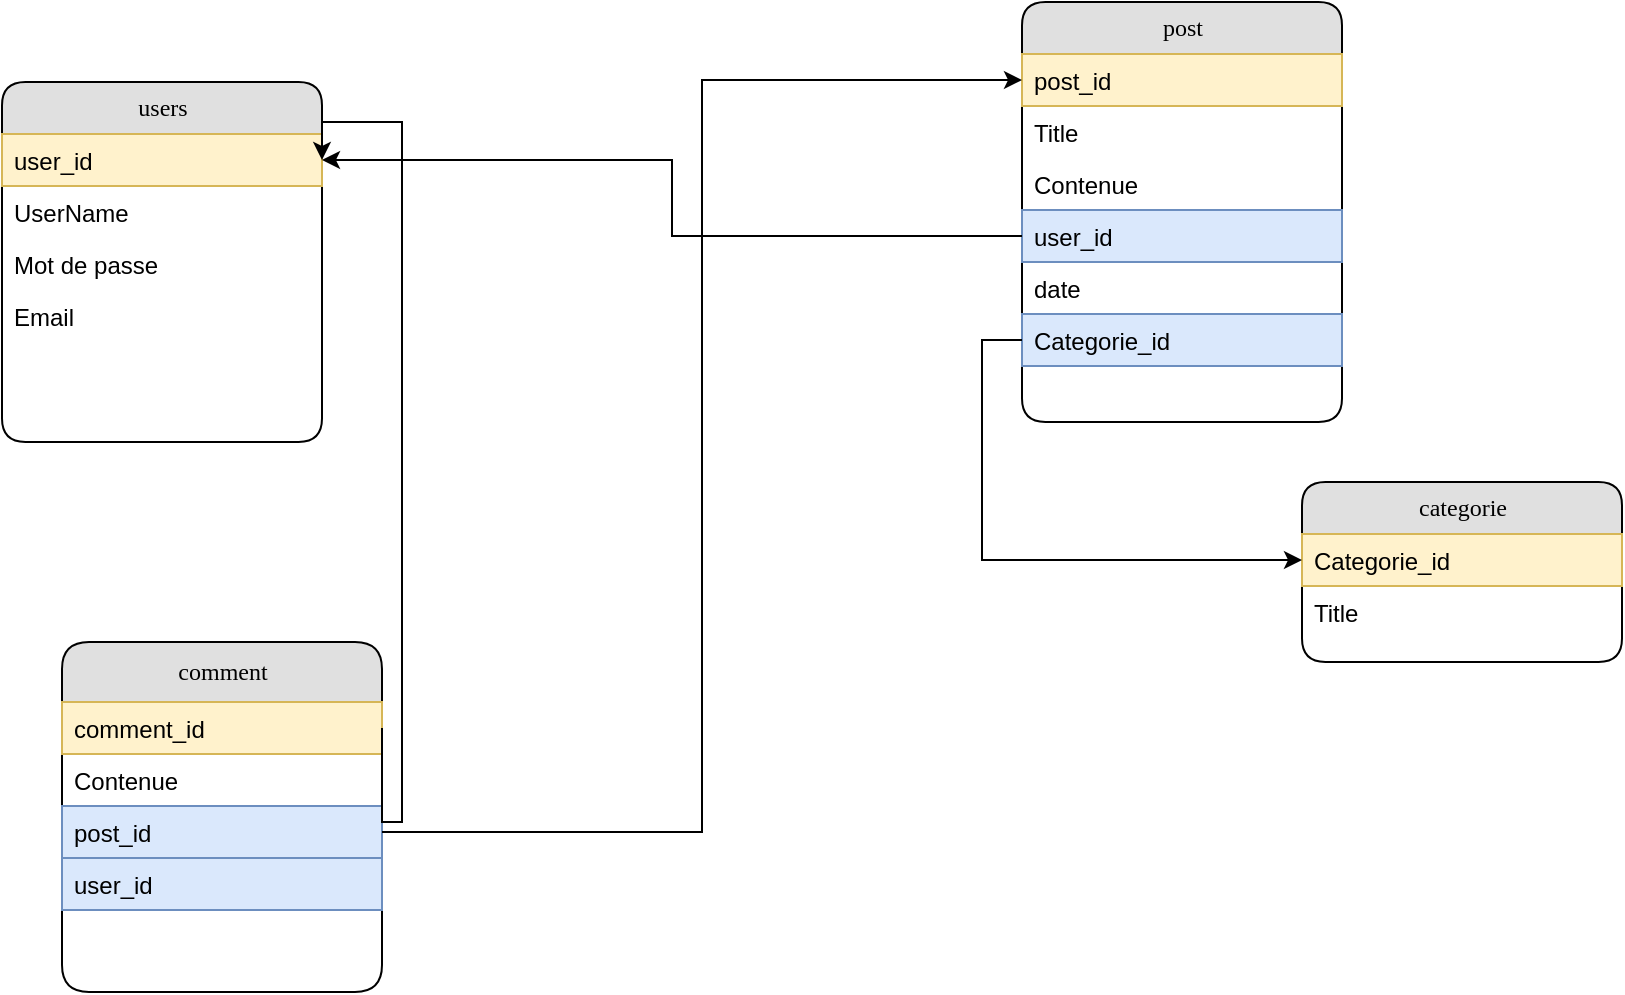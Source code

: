 <mxfile version="20.8.23" type="github">
  <diagram name="Page-1" id="b520641d-4fe3-3701-9064-5fc419738815">
    <mxGraphModel dx="1387" dy="788" grid="1" gridSize="10" guides="1" tooltips="1" connect="1" arrows="1" fold="1" page="1" pageScale="1" pageWidth="1100" pageHeight="850" background="none" math="0" shadow="0">
      <root>
        <mxCell id="0" />
        <mxCell id="1" parent="0" />
        <mxCell id="21ea969265ad0168-10" value="post" style="swimlane;html=1;fontStyle=0;childLayout=stackLayout;horizontal=1;startSize=26;fillColor=#e0e0e0;horizontalStack=0;resizeParent=1;resizeLast=0;collapsible=1;marginBottom=0;swimlaneFillColor=#ffffff;align=center;rounded=1;shadow=0;comic=0;labelBackgroundColor=none;strokeWidth=1;fontFamily=Verdana;fontSize=12" parent="1" vertex="1">
          <mxGeometry x="620" y="100" width="160" height="210" as="geometry" />
        </mxCell>
        <mxCell id="21ea969265ad0168-11" value="post_id" style="text;html=1;strokeColor=#d6b656;fillColor=#fff2cc;spacingLeft=4;spacingRight=4;whiteSpace=wrap;overflow=hidden;rotatable=0;points=[[0,0.5],[1,0.5]];portConstraint=eastwest;" parent="21ea969265ad0168-10" vertex="1">
          <mxGeometry y="26" width="160" height="26" as="geometry" />
        </mxCell>
        <mxCell id="-kY44ktSsv2-iVsVmnir-1" value="Title" style="text;html=1;strokeColor=none;fillColor=none;spacingLeft=4;spacingRight=4;whiteSpace=wrap;overflow=hidden;rotatable=0;points=[[0,0.5],[1,0.5]];portConstraint=eastwest;" vertex="1" parent="21ea969265ad0168-10">
          <mxGeometry y="52" width="160" height="26" as="geometry" />
        </mxCell>
        <mxCell id="21ea969265ad0168-12" value="Contenue" style="text;html=1;strokeColor=none;fillColor=none;spacingLeft=4;spacingRight=4;whiteSpace=wrap;overflow=hidden;rotatable=0;points=[[0,0.5],[1,0.5]];portConstraint=eastwest;" parent="21ea969265ad0168-10" vertex="1">
          <mxGeometry y="78" width="160" height="26" as="geometry" />
        </mxCell>
        <mxCell id="-kY44ktSsv2-iVsVmnir-3" value="user_id" style="text;html=1;strokeColor=#6c8ebf;fillColor=#dae8fc;spacingLeft=4;spacingRight=4;whiteSpace=wrap;overflow=hidden;rotatable=0;points=[[0,0.5],[1,0.5]];portConstraint=eastwest;" vertex="1" parent="21ea969265ad0168-10">
          <mxGeometry y="104" width="160" height="26" as="geometry" />
        </mxCell>
        <mxCell id="-kY44ktSsv2-iVsVmnir-22" value="date" style="text;html=1;strokeColor=none;fillColor=none;spacingLeft=4;spacingRight=4;whiteSpace=wrap;overflow=hidden;rotatable=0;points=[[0,0.5],[1,0.5]];portConstraint=eastwest;" vertex="1" parent="21ea969265ad0168-10">
          <mxGeometry y="130" width="160" height="26" as="geometry" />
        </mxCell>
        <mxCell id="-kY44ktSsv2-iVsVmnir-31" value="Categorie_id" style="text;html=1;strokeColor=#6c8ebf;fillColor=#dae8fc;spacingLeft=4;spacingRight=4;whiteSpace=wrap;overflow=hidden;rotatable=0;points=[[0,0.5],[1,0.5]];portConstraint=eastwest;" vertex="1" parent="21ea969265ad0168-10">
          <mxGeometry y="156" width="160" height="26" as="geometry" />
        </mxCell>
        <mxCell id="21ea969265ad0168-18" value="users" style="swimlane;html=1;fontStyle=0;childLayout=stackLayout;horizontal=1;startSize=26;fillColor=#e0e0e0;horizontalStack=0;resizeParent=1;resizeLast=0;collapsible=1;marginBottom=0;swimlaneFillColor=#ffffff;align=center;rounded=1;shadow=0;comic=0;labelBackgroundColor=none;strokeWidth=1;fontFamily=Verdana;fontSize=12" parent="1" vertex="1">
          <mxGeometry x="110" y="140" width="160" height="180" as="geometry" />
        </mxCell>
        <mxCell id="21ea969265ad0168-19" value="user_id" style="text;html=1;strokeColor=#d6b656;fillColor=#fff2cc;spacingLeft=4;spacingRight=4;whiteSpace=wrap;overflow=hidden;rotatable=0;points=[[0,0.5],[1,0.5]];portConstraint=eastwest;" parent="21ea969265ad0168-18" vertex="1">
          <mxGeometry y="26" width="160" height="26" as="geometry" />
        </mxCell>
        <mxCell id="21ea969265ad0168-20" value="UserName" style="text;html=1;strokeColor=none;fillColor=none;spacingLeft=4;spacingRight=4;whiteSpace=wrap;overflow=hidden;rotatable=0;points=[[0,0.5],[1,0.5]];portConstraint=eastwest;" parent="21ea969265ad0168-18" vertex="1">
          <mxGeometry y="52" width="160" height="26" as="geometry" />
        </mxCell>
        <mxCell id="-kY44ktSsv2-iVsVmnir-11" value="Mot de passe" style="text;html=1;strokeColor=none;fillColor=none;spacingLeft=4;spacingRight=4;whiteSpace=wrap;overflow=hidden;rotatable=0;points=[[0,0.5],[1,0.5]];portConstraint=eastwest;" vertex="1" parent="21ea969265ad0168-18">
          <mxGeometry y="78" width="160" height="26" as="geometry" />
        </mxCell>
        <mxCell id="-kY44ktSsv2-iVsVmnir-10" value="Email" style="text;html=1;strokeColor=none;fillColor=none;spacingLeft=4;spacingRight=4;whiteSpace=wrap;overflow=hidden;rotatable=0;points=[[0,0.5],[1,0.5]];portConstraint=eastwest;" vertex="1" parent="21ea969265ad0168-18">
          <mxGeometry y="104" width="160" height="26" as="geometry" />
        </mxCell>
        <mxCell id="-kY44ktSsv2-iVsVmnir-5" style="edgeStyle=orthogonalEdgeStyle;rounded=0;orthogonalLoop=1;jettySize=auto;html=1;exitX=0;exitY=0.5;exitDx=0;exitDy=0;entryX=1;entryY=0.5;entryDx=0;entryDy=0;" edge="1" parent="1" source="-kY44ktSsv2-iVsVmnir-3" target="21ea969265ad0168-19">
          <mxGeometry relative="1" as="geometry" />
        </mxCell>
        <mxCell id="-kY44ktSsv2-iVsVmnir-13" value="comment" style="swimlane;html=1;fontStyle=0;childLayout=stackLayout;horizontal=1;startSize=30;fillColor=#e0e0e0;horizontalStack=0;resizeParent=1;resizeLast=0;collapsible=1;marginBottom=0;swimlaneFillColor=#ffffff;align=center;rounded=1;shadow=0;comic=0;labelBackgroundColor=none;strokeWidth=1;fontFamily=Verdana;fontSize=12" vertex="1" parent="1">
          <mxGeometry x="140" y="420" width="160" height="175" as="geometry" />
        </mxCell>
        <mxCell id="-kY44ktSsv2-iVsVmnir-14" value="comment_id" style="text;html=1;strokeColor=#d6b656;fillColor=#fff2cc;spacingLeft=4;spacingRight=4;whiteSpace=wrap;overflow=hidden;rotatable=0;points=[[0,0.5],[1,0.5]];portConstraint=eastwest;" vertex="1" parent="-kY44ktSsv2-iVsVmnir-13">
          <mxGeometry y="30" width="160" height="26" as="geometry" />
        </mxCell>
        <mxCell id="-kY44ktSsv2-iVsVmnir-16" value="Contenue" style="text;html=1;strokeColor=none;fillColor=none;spacingLeft=4;spacingRight=4;whiteSpace=wrap;overflow=hidden;rotatable=0;points=[[0,0.5],[1,0.5]];portConstraint=eastwest;" vertex="1" parent="-kY44ktSsv2-iVsVmnir-13">
          <mxGeometry y="56" width="160" height="26" as="geometry" />
        </mxCell>
        <mxCell id="-kY44ktSsv2-iVsVmnir-19" value="post_id" style="text;html=1;strokeColor=#6c8ebf;fillColor=#dae8fc;spacingLeft=4;spacingRight=4;whiteSpace=wrap;overflow=hidden;rotatable=0;points=[[0,0.5],[1,0.5]];portConstraint=eastwest;" vertex="1" parent="-kY44ktSsv2-iVsVmnir-13">
          <mxGeometry y="82" width="160" height="26" as="geometry" />
        </mxCell>
        <mxCell id="-kY44ktSsv2-iVsVmnir-17" value="user_id" style="text;html=1;strokeColor=#6c8ebf;fillColor=#dae8fc;spacingLeft=4;spacingRight=4;whiteSpace=wrap;overflow=hidden;rotatable=0;points=[[0,0.5],[1,0.5]];portConstraint=eastwest;" vertex="1" parent="-kY44ktSsv2-iVsVmnir-13">
          <mxGeometry y="108" width="160" height="26" as="geometry" />
        </mxCell>
        <mxCell id="-kY44ktSsv2-iVsVmnir-18" style="edgeStyle=orthogonalEdgeStyle;rounded=0;orthogonalLoop=1;jettySize=auto;html=1;entryX=1;entryY=0.5;entryDx=0;entryDy=0;exitX=1;exitY=0.5;exitDx=0;exitDy=0;" edge="1" parent="1" source="-kY44ktSsv2-iVsVmnir-14" target="21ea969265ad0168-19">
          <mxGeometry relative="1" as="geometry">
            <Array as="points">
              <mxPoint x="300" y="510" />
              <mxPoint x="310" y="510" />
              <mxPoint x="310" y="160" />
              <mxPoint x="270" y="160" />
            </Array>
          </mxGeometry>
        </mxCell>
        <mxCell id="-kY44ktSsv2-iVsVmnir-20" style="edgeStyle=orthogonalEdgeStyle;rounded=0;orthogonalLoop=1;jettySize=auto;html=1;entryX=0;entryY=0.5;entryDx=0;entryDy=0;" edge="1" parent="1" source="-kY44ktSsv2-iVsVmnir-19" target="21ea969265ad0168-11">
          <mxGeometry relative="1" as="geometry" />
        </mxCell>
        <mxCell id="-kY44ktSsv2-iVsVmnir-23" value="categorie" style="swimlane;html=1;fontStyle=0;childLayout=stackLayout;horizontal=1;startSize=26;fillColor=#e0e0e0;horizontalStack=0;resizeParent=1;resizeLast=0;collapsible=1;marginBottom=0;swimlaneFillColor=#ffffff;align=center;rounded=1;shadow=0;comic=0;labelBackgroundColor=none;strokeWidth=1;fontFamily=Verdana;fontSize=12" vertex="1" parent="1">
          <mxGeometry x="760" y="340" width="160" height="90" as="geometry" />
        </mxCell>
        <mxCell id="-kY44ktSsv2-iVsVmnir-24" value="Categorie_id" style="text;html=1;strokeColor=#d6b656;fillColor=#fff2cc;spacingLeft=4;spacingRight=4;whiteSpace=wrap;overflow=hidden;rotatable=0;points=[[0,0.5],[1,0.5]];portConstraint=eastwest;" vertex="1" parent="-kY44ktSsv2-iVsVmnir-23">
          <mxGeometry y="26" width="160" height="26" as="geometry" />
        </mxCell>
        <mxCell id="-kY44ktSsv2-iVsVmnir-25" value="Title" style="text;html=1;strokeColor=none;fillColor=none;spacingLeft=4;spacingRight=4;whiteSpace=wrap;overflow=hidden;rotatable=0;points=[[0,0.5],[1,0.5]];portConstraint=eastwest;" vertex="1" parent="-kY44ktSsv2-iVsVmnir-23">
          <mxGeometry y="52" width="160" height="26" as="geometry" />
        </mxCell>
        <mxCell id="-kY44ktSsv2-iVsVmnir-33" style="edgeStyle=orthogonalEdgeStyle;rounded=0;orthogonalLoop=1;jettySize=auto;html=1;exitX=0;exitY=0.5;exitDx=0;exitDy=0;entryX=0;entryY=0.5;entryDx=0;entryDy=0;" edge="1" parent="1" source="-kY44ktSsv2-iVsVmnir-31" target="-kY44ktSsv2-iVsVmnir-24">
          <mxGeometry relative="1" as="geometry" />
        </mxCell>
      </root>
    </mxGraphModel>
  </diagram>
</mxfile>
